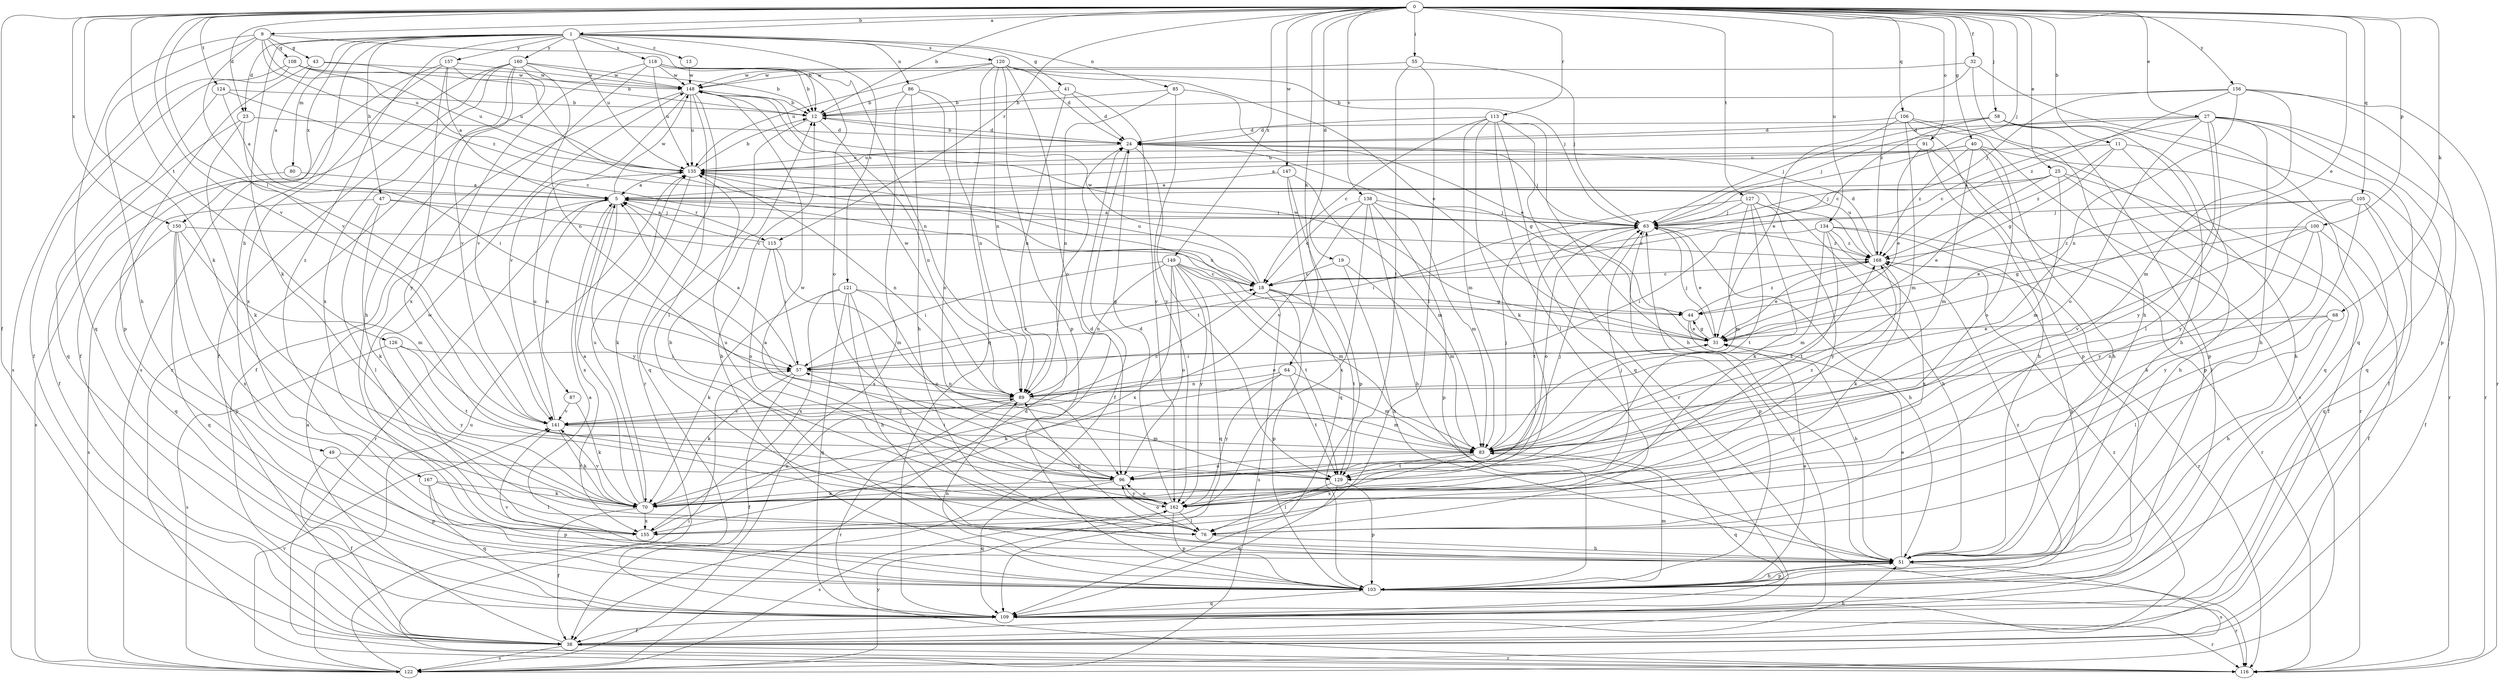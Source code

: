 strict digraph  {
0;
1;
5;
9;
11;
12;
13;
18;
19;
23;
24;
25;
27;
31;
32;
38;
40;
41;
43;
44;
47;
49;
51;
55;
57;
58;
63;
64;
68;
70;
76;
80;
83;
85;
86;
87;
89;
91;
96;
100;
103;
105;
106;
108;
109;
113;
115;
116;
118;
120;
121;
122;
124;
126;
127;
129;
134;
135;
138;
141;
147;
148;
149;
150;
155;
156;
157;
160;
162;
167;
168;
0 -> 1  [label=a];
0 -> 9  [label=b];
0 -> 11  [label=b];
0 -> 12  [label=b];
0 -> 19  [label=d];
0 -> 23  [label=d];
0 -> 25  [label=e];
0 -> 27  [label=e];
0 -> 31  [label=e];
0 -> 32  [label=f];
0 -> 38  [label=f];
0 -> 40  [label=g];
0 -> 55  [label=i];
0 -> 57  [label=i];
0 -> 58  [label=j];
0 -> 63  [label=j];
0 -> 64  [label=k];
0 -> 68  [label=k];
0 -> 70  [label=k];
0 -> 91  [label=o];
0 -> 100  [label=p];
0 -> 105  [label=q];
0 -> 106  [label=q];
0 -> 113  [label=r];
0 -> 115  [label=r];
0 -> 124  [label=t];
0 -> 126  [label=t];
0 -> 127  [label=t];
0 -> 134  [label=u];
0 -> 138  [label=v];
0 -> 141  [label=v];
0 -> 147  [label=w];
0 -> 149  [label=x];
0 -> 150  [label=x];
0 -> 156  [label=y];
1 -> 13  [label=c];
1 -> 23  [label=d];
1 -> 41  [label=g];
1 -> 47  [label=h];
1 -> 49  [label=h];
1 -> 70  [label=k];
1 -> 80  [label=m];
1 -> 85  [label=n];
1 -> 86  [label=n];
1 -> 118  [label=s];
1 -> 120  [label=s];
1 -> 121  [label=s];
1 -> 135  [label=u];
1 -> 150  [label=x];
1 -> 157  [label=y];
1 -> 160  [label=y];
1 -> 167  [label=z];
5 -> 63  [label=j];
5 -> 87  [label=n];
5 -> 115  [label=r];
5 -> 116  [label=r];
5 -> 148  [label=w];
5 -> 155  [label=x];
5 -> 162  [label=y];
9 -> 12  [label=b];
9 -> 43  [label=g];
9 -> 51  [label=h];
9 -> 108  [label=q];
9 -> 109  [label=q];
9 -> 135  [label=u];
9 -> 141  [label=v];
9 -> 168  [label=z];
11 -> 44  [label=g];
11 -> 51  [label=h];
11 -> 135  [label=u];
11 -> 162  [label=y];
11 -> 168  [label=z];
12 -> 24  [label=d];
12 -> 89  [label=n];
12 -> 109  [label=q];
13 -> 148  [label=w];
18 -> 44  [label=g];
18 -> 103  [label=p];
18 -> 122  [label=s];
18 -> 129  [label=t];
18 -> 135  [label=u];
18 -> 148  [label=w];
19 -> 18  [label=c];
19 -> 51  [label=h];
19 -> 83  [label=m];
23 -> 24  [label=d];
23 -> 38  [label=f];
23 -> 57  [label=i];
23 -> 70  [label=k];
24 -> 12  [label=b];
24 -> 38  [label=f];
24 -> 44  [label=g];
24 -> 63  [label=j];
24 -> 129  [label=t];
24 -> 135  [label=u];
25 -> 5  [label=a];
25 -> 31  [label=e];
25 -> 38  [label=f];
25 -> 51  [label=h];
25 -> 63  [label=j];
25 -> 83  [label=m];
27 -> 18  [label=c];
27 -> 24  [label=d];
27 -> 38  [label=f];
27 -> 51  [label=h];
27 -> 63  [label=j];
27 -> 76  [label=l];
27 -> 96  [label=o];
27 -> 109  [label=q];
27 -> 116  [label=r];
27 -> 162  [label=y];
31 -> 44  [label=g];
31 -> 57  [label=i];
31 -> 63  [label=j];
31 -> 135  [label=u];
31 -> 148  [label=w];
32 -> 51  [label=h];
32 -> 109  [label=q];
32 -> 148  [label=w];
32 -> 168  [label=z];
38 -> 5  [label=a];
38 -> 51  [label=h];
38 -> 63  [label=j];
38 -> 116  [label=r];
38 -> 122  [label=s];
38 -> 168  [label=z];
40 -> 5  [label=a];
40 -> 51  [label=h];
40 -> 83  [label=m];
40 -> 96  [label=o];
40 -> 116  [label=r];
40 -> 135  [label=u];
40 -> 168  [label=z];
41 -> 12  [label=b];
41 -> 24  [label=d];
41 -> 89  [label=n];
41 -> 162  [label=y];
43 -> 5  [label=a];
43 -> 103  [label=p];
43 -> 135  [label=u];
43 -> 148  [label=w];
44 -> 31  [label=e];
44 -> 51  [label=h];
44 -> 168  [label=z];
47 -> 18  [label=c];
47 -> 63  [label=j];
47 -> 70  [label=k];
47 -> 76  [label=l];
47 -> 109  [label=q];
49 -> 38  [label=f];
49 -> 103  [label=p];
49 -> 129  [label=t];
51 -> 12  [label=b];
51 -> 31  [label=e];
51 -> 103  [label=p];
51 -> 122  [label=s];
55 -> 63  [label=j];
55 -> 76  [label=l];
55 -> 129  [label=t];
55 -> 148  [label=w];
57 -> 5  [label=a];
57 -> 18  [label=c];
57 -> 38  [label=f];
57 -> 70  [label=k];
57 -> 89  [label=n];
58 -> 18  [label=c];
58 -> 24  [label=d];
58 -> 51  [label=h];
58 -> 63  [label=j];
58 -> 103  [label=p];
58 -> 116  [label=r];
63 -> 5  [label=a];
63 -> 31  [label=e];
63 -> 51  [label=h];
63 -> 96  [label=o];
63 -> 103  [label=p];
63 -> 129  [label=t];
63 -> 168  [label=z];
64 -> 70  [label=k];
64 -> 83  [label=m];
64 -> 89  [label=n];
64 -> 129  [label=t];
64 -> 162  [label=y];
68 -> 31  [label=e];
68 -> 51  [label=h];
68 -> 76  [label=l];
68 -> 89  [label=n];
70 -> 5  [label=a];
70 -> 24  [label=d];
70 -> 38  [label=f];
70 -> 63  [label=j];
70 -> 135  [label=u];
70 -> 141  [label=v];
70 -> 155  [label=x];
76 -> 51  [label=h];
76 -> 89  [label=n];
76 -> 96  [label=o];
80 -> 5  [label=a];
80 -> 122  [label=s];
83 -> 63  [label=j];
83 -> 96  [label=o];
83 -> 109  [label=q];
83 -> 129  [label=t];
83 -> 155  [label=x];
83 -> 168  [label=z];
85 -> 12  [label=b];
85 -> 31  [label=e];
85 -> 89  [label=n];
85 -> 162  [label=y];
86 -> 12  [label=b];
86 -> 51  [label=h];
86 -> 89  [label=n];
86 -> 96  [label=o];
86 -> 122  [label=s];
87 -> 70  [label=k];
87 -> 141  [label=v];
89 -> 31  [label=e];
89 -> 83  [label=m];
89 -> 116  [label=r];
89 -> 141  [label=v];
89 -> 148  [label=w];
91 -> 31  [label=e];
91 -> 51  [label=h];
91 -> 103  [label=p];
91 -> 135  [label=u];
96 -> 57  [label=i];
96 -> 63  [label=j];
96 -> 70  [label=k];
96 -> 109  [label=q];
96 -> 148  [label=w];
96 -> 162  [label=y];
96 -> 168  [label=z];
100 -> 38  [label=f];
100 -> 44  [label=g];
100 -> 70  [label=k];
100 -> 141  [label=v];
100 -> 162  [label=y];
100 -> 168  [label=z];
103 -> 5  [label=a];
103 -> 12  [label=b];
103 -> 31  [label=e];
103 -> 51  [label=h];
103 -> 83  [label=m];
103 -> 89  [label=n];
103 -> 109  [label=q];
103 -> 116  [label=r];
103 -> 141  [label=v];
103 -> 168  [label=z];
105 -> 31  [label=e];
105 -> 38  [label=f];
105 -> 63  [label=j];
105 -> 76  [label=l];
105 -> 109  [label=q];
105 -> 162  [label=y];
106 -> 24  [label=d];
106 -> 31  [label=e];
106 -> 83  [label=m];
106 -> 103  [label=p];
106 -> 109  [label=q];
106 -> 122  [label=s];
108 -> 12  [label=b];
108 -> 38  [label=f];
108 -> 122  [label=s];
108 -> 135  [label=u];
108 -> 148  [label=w];
109 -> 38  [label=f];
109 -> 116  [label=r];
113 -> 18  [label=c];
113 -> 24  [label=d];
113 -> 51  [label=h];
113 -> 70  [label=k];
113 -> 76  [label=l];
113 -> 83  [label=m];
113 -> 109  [label=q];
113 -> 116  [label=r];
115 -> 5  [label=a];
115 -> 57  [label=i];
115 -> 83  [label=m];
115 -> 96  [label=o];
118 -> 12  [label=b];
118 -> 89  [label=n];
118 -> 96  [label=o];
118 -> 135  [label=u];
118 -> 141  [label=v];
118 -> 148  [label=w];
118 -> 155  [label=x];
120 -> 24  [label=d];
120 -> 31  [label=e];
120 -> 63  [label=j];
120 -> 89  [label=n];
120 -> 96  [label=o];
120 -> 103  [label=p];
120 -> 109  [label=q];
120 -> 135  [label=u];
120 -> 148  [label=w];
121 -> 44  [label=g];
121 -> 51  [label=h];
121 -> 70  [label=k];
121 -> 76  [label=l];
121 -> 96  [label=o];
121 -> 109  [label=q];
121 -> 155  [label=x];
122 -> 24  [label=d];
122 -> 57  [label=i];
122 -> 135  [label=u];
122 -> 141  [label=v];
122 -> 162  [label=y];
124 -> 5  [label=a];
124 -> 12  [label=b];
124 -> 18  [label=c];
124 -> 109  [label=q];
126 -> 57  [label=i];
126 -> 122  [label=s];
126 -> 129  [label=t];
126 -> 162  [label=y];
127 -> 51  [label=h];
127 -> 57  [label=i];
127 -> 63  [label=j];
127 -> 70  [label=k];
127 -> 83  [label=m];
127 -> 129  [label=t];
127 -> 162  [label=y];
129 -> 5  [label=a];
129 -> 76  [label=l];
129 -> 103  [label=p];
129 -> 109  [label=q];
134 -> 57  [label=i];
134 -> 83  [label=m];
134 -> 103  [label=p];
134 -> 116  [label=r];
134 -> 129  [label=t];
134 -> 155  [label=x];
134 -> 168  [label=z];
135 -> 5  [label=a];
135 -> 12  [label=b];
135 -> 70  [label=k];
135 -> 89  [label=n];
138 -> 18  [label=c];
138 -> 51  [label=h];
138 -> 63  [label=j];
138 -> 83  [label=m];
138 -> 103  [label=p];
138 -> 141  [label=v];
138 -> 155  [label=x];
141 -> 18  [label=c];
141 -> 70  [label=k];
141 -> 83  [label=m];
141 -> 135  [label=u];
147 -> 5  [label=a];
147 -> 83  [label=m];
147 -> 103  [label=p];
147 -> 109  [label=q];
148 -> 12  [label=b];
148 -> 38  [label=f];
148 -> 76  [label=l];
148 -> 116  [label=r];
148 -> 135  [label=u];
148 -> 141  [label=v];
149 -> 18  [label=c];
149 -> 57  [label=i];
149 -> 83  [label=m];
149 -> 89  [label=n];
149 -> 96  [label=o];
149 -> 109  [label=q];
149 -> 129  [label=t];
149 -> 155  [label=x];
149 -> 162  [label=y];
150 -> 83  [label=m];
150 -> 103  [label=p];
150 -> 109  [label=q];
150 -> 122  [label=s];
150 -> 155  [label=x];
150 -> 168  [label=z];
155 -> 89  [label=n];
155 -> 148  [label=w];
156 -> 12  [label=b];
156 -> 63  [label=j];
156 -> 83  [label=m];
156 -> 89  [label=n];
156 -> 103  [label=p];
156 -> 116  [label=r];
156 -> 168  [label=z];
157 -> 5  [label=a];
157 -> 18  [label=c];
157 -> 38  [label=f];
157 -> 148  [label=w];
157 -> 155  [label=x];
157 -> 162  [label=y];
160 -> 12  [label=b];
160 -> 38  [label=f];
160 -> 51  [label=h];
160 -> 89  [label=n];
160 -> 116  [label=r];
160 -> 122  [label=s];
160 -> 141  [label=v];
160 -> 148  [label=w];
160 -> 155  [label=x];
162 -> 24  [label=d];
162 -> 76  [label=l];
162 -> 96  [label=o];
162 -> 103  [label=p];
162 -> 122  [label=s];
162 -> 135  [label=u];
167 -> 70  [label=k];
167 -> 76  [label=l];
167 -> 103  [label=p];
167 -> 109  [label=q];
168 -> 18  [label=c];
168 -> 24  [label=d];
168 -> 31  [label=e];
168 -> 70  [label=k];
168 -> 116  [label=r];
168 -> 135  [label=u];
}
